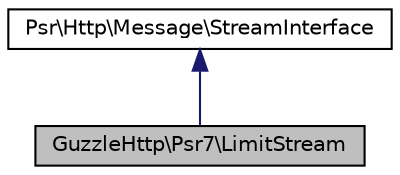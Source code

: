 digraph "GuzzleHttp\Psr7\LimitStream"
{
  edge [fontname="Helvetica",fontsize="10",labelfontname="Helvetica",labelfontsize="10"];
  node [fontname="Helvetica",fontsize="10",shape=record];
  Node2 [label="GuzzleHttp\\Psr7\\LimitStream",height=0.2,width=0.4,color="black", fillcolor="grey75", style="filled", fontcolor="black"];
  Node3 -> Node2 [dir="back",color="midnightblue",fontsize="10",style="solid",fontname="Helvetica"];
  Node3 [label="Psr\\Http\\Message\\StreamInterface",height=0.2,width=0.4,color="black", fillcolor="white", style="filled",URL="$interfacePsr_1_1Http_1_1Message_1_1StreamInterface.html"];
}

